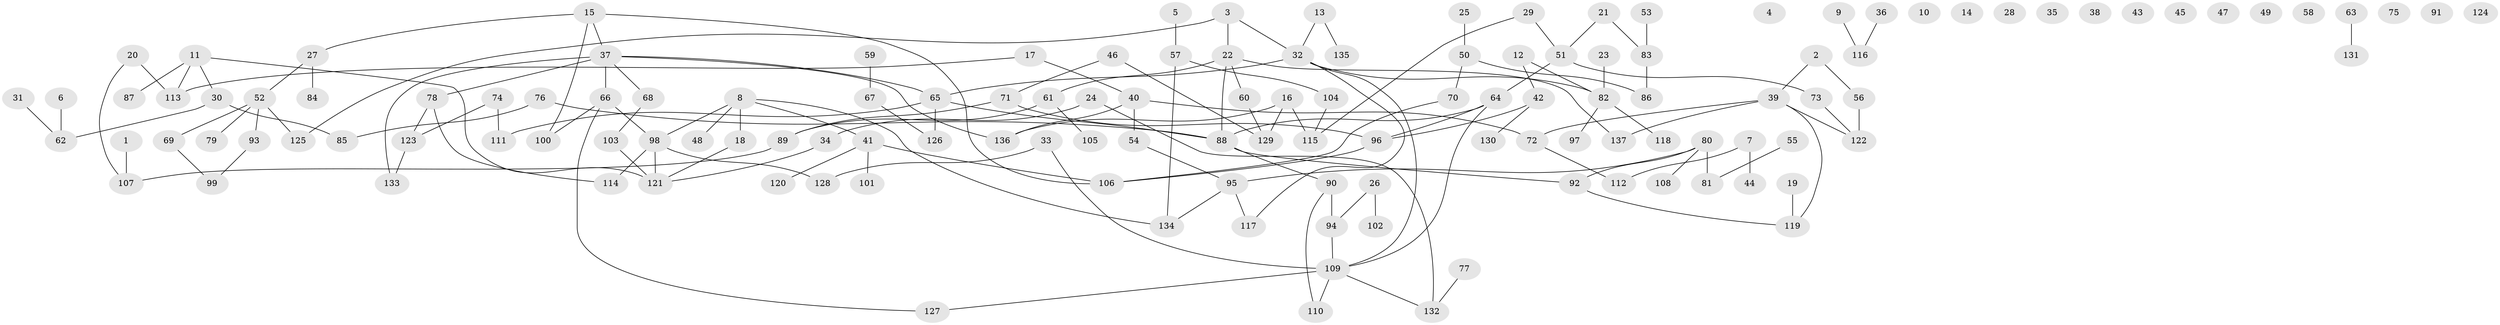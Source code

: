 // coarse degree distribution, {2: 0.23655913978494625, 6: 0.021505376344086023, 0: 0.16129032258064516, 1: 0.22580645161290322, 8: 0.010752688172043012, 5: 0.053763440860215055, 4: 0.0967741935483871, 3: 0.15053763440860216, 9: 0.010752688172043012, 7: 0.03225806451612903}
// Generated by graph-tools (version 1.1) at 2025/23/03/03/25 07:23:26]
// undirected, 137 vertices, 154 edges
graph export_dot {
graph [start="1"]
  node [color=gray90,style=filled];
  1;
  2;
  3;
  4;
  5;
  6;
  7;
  8;
  9;
  10;
  11;
  12;
  13;
  14;
  15;
  16;
  17;
  18;
  19;
  20;
  21;
  22;
  23;
  24;
  25;
  26;
  27;
  28;
  29;
  30;
  31;
  32;
  33;
  34;
  35;
  36;
  37;
  38;
  39;
  40;
  41;
  42;
  43;
  44;
  45;
  46;
  47;
  48;
  49;
  50;
  51;
  52;
  53;
  54;
  55;
  56;
  57;
  58;
  59;
  60;
  61;
  62;
  63;
  64;
  65;
  66;
  67;
  68;
  69;
  70;
  71;
  72;
  73;
  74;
  75;
  76;
  77;
  78;
  79;
  80;
  81;
  82;
  83;
  84;
  85;
  86;
  87;
  88;
  89;
  90;
  91;
  92;
  93;
  94;
  95;
  96;
  97;
  98;
  99;
  100;
  101;
  102;
  103;
  104;
  105;
  106;
  107;
  108;
  109;
  110;
  111;
  112;
  113;
  114;
  115;
  116;
  117;
  118;
  119;
  120;
  121;
  122;
  123;
  124;
  125;
  126;
  127;
  128;
  129;
  130;
  131;
  132;
  133;
  134;
  135;
  136;
  137;
  1 -- 107;
  2 -- 39;
  2 -- 56;
  3 -- 22;
  3 -- 32;
  3 -- 125;
  5 -- 57;
  6 -- 62;
  7 -- 44;
  7 -- 112;
  8 -- 18;
  8 -- 41;
  8 -- 48;
  8 -- 98;
  8 -- 134;
  9 -- 116;
  11 -- 30;
  11 -- 87;
  11 -- 113;
  11 -- 121;
  12 -- 42;
  12 -- 82;
  13 -- 32;
  13 -- 135;
  15 -- 27;
  15 -- 37;
  15 -- 100;
  15 -- 106;
  16 -- 115;
  16 -- 129;
  16 -- 136;
  17 -- 40;
  17 -- 113;
  18 -- 121;
  19 -- 119;
  20 -- 107;
  20 -- 113;
  21 -- 51;
  21 -- 83;
  22 -- 60;
  22 -- 61;
  22 -- 88;
  22 -- 137;
  23 -- 82;
  24 -- 34;
  24 -- 132;
  25 -- 50;
  26 -- 94;
  26 -- 102;
  27 -- 52;
  27 -- 84;
  29 -- 51;
  29 -- 115;
  30 -- 62;
  30 -- 85;
  31 -- 62;
  32 -- 65;
  32 -- 82;
  32 -- 109;
  32 -- 117;
  33 -- 109;
  33 -- 128;
  34 -- 121;
  36 -- 116;
  37 -- 65;
  37 -- 66;
  37 -- 68;
  37 -- 78;
  37 -- 133;
  37 -- 136;
  39 -- 72;
  39 -- 119;
  39 -- 122;
  39 -- 137;
  40 -- 54;
  40 -- 72;
  40 -- 136;
  41 -- 101;
  41 -- 106;
  41 -- 120;
  42 -- 96;
  42 -- 130;
  46 -- 71;
  46 -- 129;
  50 -- 70;
  50 -- 86;
  51 -- 64;
  51 -- 73;
  52 -- 69;
  52 -- 79;
  52 -- 93;
  52 -- 125;
  53 -- 83;
  54 -- 95;
  55 -- 81;
  56 -- 122;
  57 -- 104;
  57 -- 134;
  59 -- 67;
  60 -- 129;
  61 -- 89;
  61 -- 105;
  63 -- 131;
  64 -- 88;
  64 -- 96;
  64 -- 109;
  65 -- 88;
  65 -- 111;
  65 -- 126;
  66 -- 98;
  66 -- 100;
  66 -- 127;
  67 -- 126;
  68 -- 103;
  69 -- 99;
  70 -- 106;
  71 -- 89;
  71 -- 96;
  72 -- 112;
  73 -- 122;
  74 -- 111;
  74 -- 123;
  76 -- 85;
  76 -- 88;
  77 -- 132;
  78 -- 114;
  78 -- 123;
  80 -- 81;
  80 -- 92;
  80 -- 95;
  80 -- 108;
  82 -- 97;
  82 -- 118;
  83 -- 86;
  88 -- 90;
  88 -- 92;
  89 -- 107;
  90 -- 94;
  90 -- 110;
  92 -- 119;
  93 -- 99;
  94 -- 109;
  95 -- 117;
  95 -- 134;
  96 -- 106;
  98 -- 114;
  98 -- 121;
  98 -- 128;
  103 -- 121;
  104 -- 115;
  109 -- 110;
  109 -- 127;
  109 -- 132;
  123 -- 133;
}

